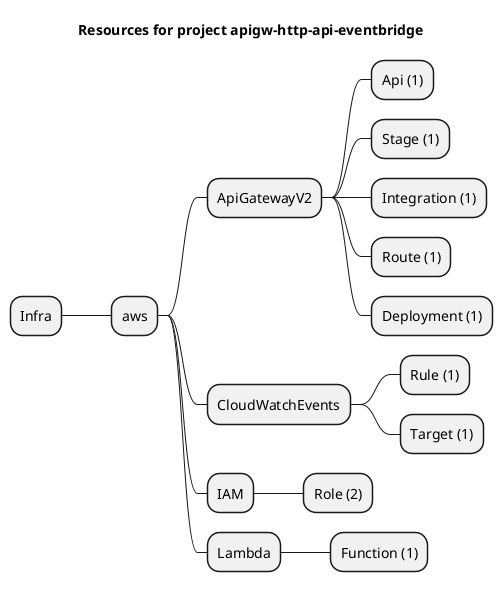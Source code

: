 @startmindmap
title Resources for project apigw-http-api-eventbridge
skinparam monochrome true
+ Infra
++ aws
+++ ApiGatewayV2
++++ Api (1)
++++ Stage (1)
++++ Integration (1)
++++ Route (1)
++++ Deployment (1)
+++ CloudWatchEvents
++++ Rule (1)
++++ Target (1)
+++ IAM
++++ Role (2)
+++ Lambda
++++ Function (1)
@endmindmap